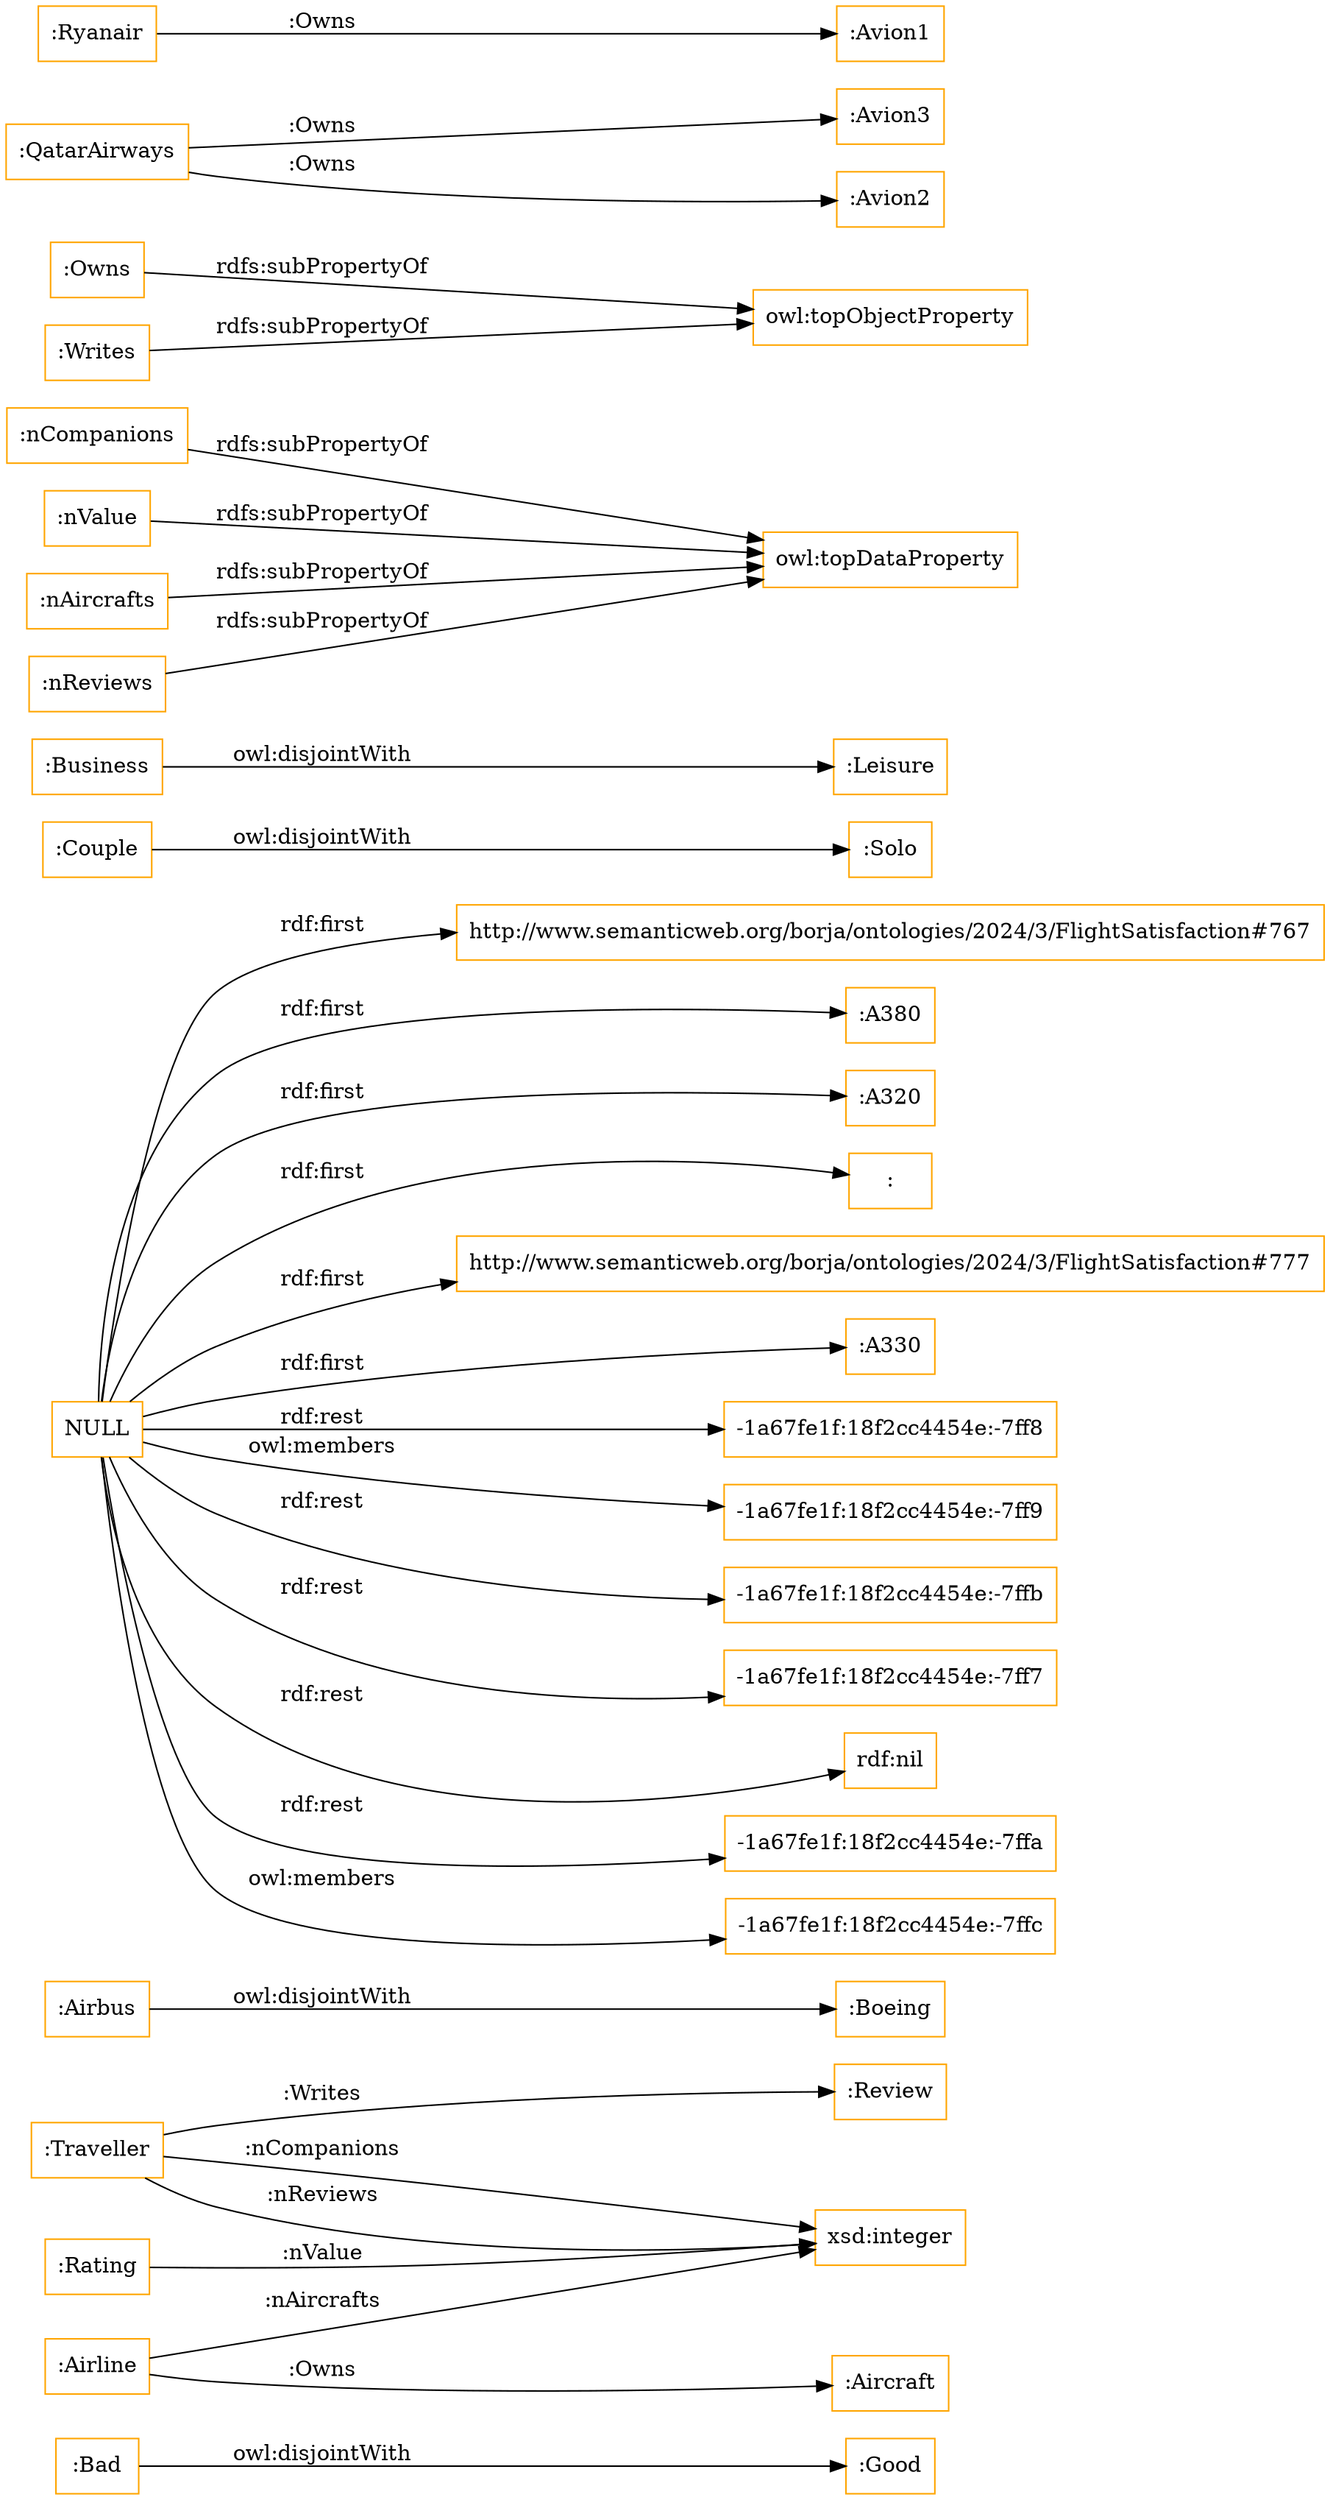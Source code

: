 digraph ar2dtool_diagram { 
rankdir=LR;
size="1501"
node [shape = rectangle, color="orange"]; ":Bad" ":Review" ":Airline" ":Boeing" "http://www.semanticweb.org/borja/ontologies/2024/3/FlightSatisfaction#767" ":Aircraft" ":A380" ":Traveller" ":A320" ":" ":Couple" "http://www.semanticweb.org/borja/ontologies/2024/3/FlightSatisfaction#777" ":Solo" ":Leisure" ":Good" ":Business" ":Rating" ":Airbus" ":A330" ; /*classes style*/
	":Couple" -> ":Solo" [ label = "owl:disjointWith" ];
	":nCompanions" -> "owl:topDataProperty" [ label = "rdfs:subPropertyOf" ];
	":Bad" -> ":Good" [ label = "owl:disjointWith" ];
	":Owns" -> "owl:topObjectProperty" [ label = "rdfs:subPropertyOf" ];
	":Business" -> ":Leisure" [ label = "owl:disjointWith" ];
	":QatarAirways" -> ":Avion3" [ label = ":Owns" ];
	":QatarAirways" -> ":Avion2" [ label = ":Owns" ];
	":nValue" -> "owl:topDataProperty" [ label = "rdfs:subPropertyOf" ];
	":Airbus" -> ":Boeing" [ label = "owl:disjointWith" ];
	":nAircrafts" -> "owl:topDataProperty" [ label = "rdfs:subPropertyOf" ];
	":Ryanair" -> ":Avion1" [ label = ":Owns" ];
	":nReviews" -> "owl:topDataProperty" [ label = "rdfs:subPropertyOf" ];
	"NULL" -> "-1a67fe1f:18f2cc4454e:-7ff8" [ label = "rdf:rest" ];
	"NULL" -> "http://www.semanticweb.org/borja/ontologies/2024/3/FlightSatisfaction#767" [ label = "rdf:first" ];
	"NULL" -> "-1a67fe1f:18f2cc4454e:-7ff9" [ label = "owl:members" ];
	"NULL" -> "-1a67fe1f:18f2cc4454e:-7ffb" [ label = "rdf:rest" ];
	"NULL" -> "-1a67fe1f:18f2cc4454e:-7ff7" [ label = "rdf:rest" ];
	"NULL" -> ":A330" [ label = "rdf:first" ];
	"NULL" -> "rdf:nil" [ label = "rdf:rest" ];
	"NULL" -> "-1a67fe1f:18f2cc4454e:-7ffa" [ label = "rdf:rest" ];
	"NULL" -> "-1a67fe1f:18f2cc4454e:-7ffc" [ label = "owl:members" ];
	"NULL" -> "http://www.semanticweb.org/borja/ontologies/2024/3/FlightSatisfaction#777" [ label = "rdf:first" ];
	"NULL" -> ":A320" [ label = "rdf:first" ];
	"NULL" -> ":A380" [ label = "rdf:first" ];
	"NULL" -> ":" [ label = "rdf:first" ];
	":Writes" -> "owl:topObjectProperty" [ label = "rdfs:subPropertyOf" ];
	":Airline" -> "xsd:integer" [ label = ":nAircrafts" ];
	":Airline" -> ":Aircraft" [ label = ":Owns" ];
	":Traveller" -> "xsd:integer" [ label = ":nReviews" ];
	":Traveller" -> "xsd:integer" [ label = ":nCompanions" ];
	":Rating" -> "xsd:integer" [ label = ":nValue" ];
	":Traveller" -> ":Review" [ label = ":Writes" ];

}
